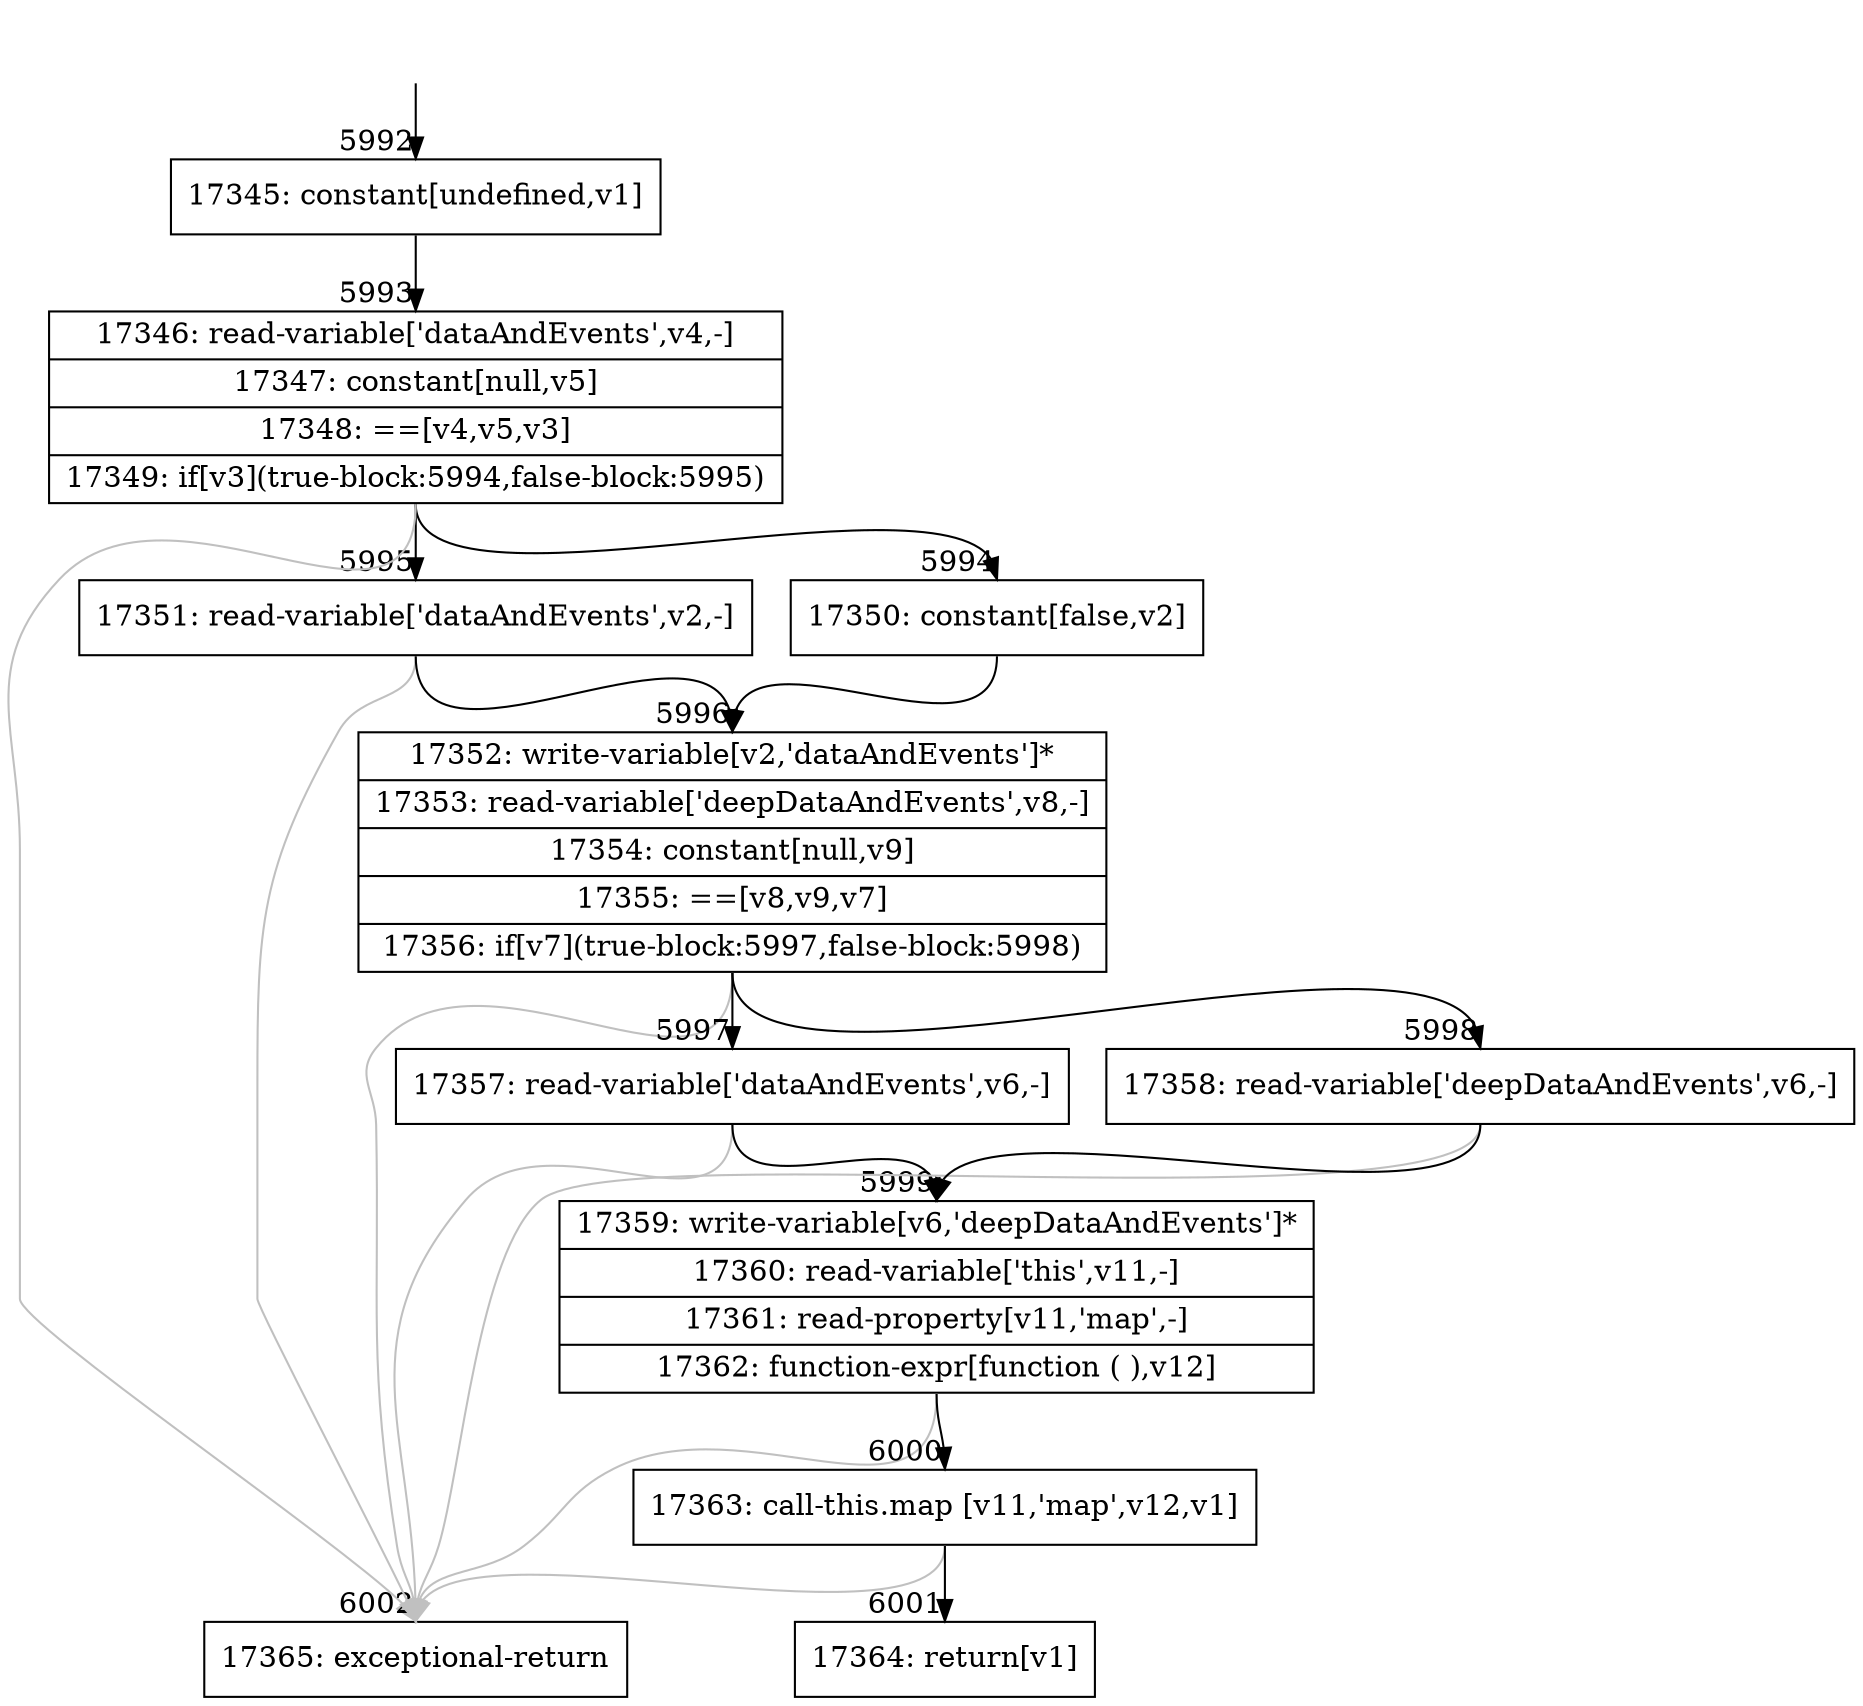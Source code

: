 digraph {
rankdir="TD"
BB_entry395[shape=none,label=""];
BB_entry395 -> BB5992 [tailport=s, headport=n, headlabel="    5992"]
BB5992 [shape=record label="{17345: constant[undefined,v1]}" ] 
BB5992 -> BB5993 [tailport=s, headport=n, headlabel="      5993"]
BB5993 [shape=record label="{17346: read-variable['dataAndEvents',v4,-]|17347: constant[null,v5]|17348: ==[v4,v5,v3]|17349: if[v3](true-block:5994,false-block:5995)}" ] 
BB5993 -> BB5994 [tailport=s, headport=n, headlabel="      5994"]
BB5993 -> BB5995 [tailport=s, headport=n, headlabel="      5995"]
BB5993 -> BB6002 [tailport=s, headport=n, color=gray, headlabel="      6002"]
BB5994 [shape=record label="{17350: constant[false,v2]}" ] 
BB5994 -> BB5996 [tailport=s, headport=n, headlabel="      5996"]
BB5995 [shape=record label="{17351: read-variable['dataAndEvents',v2,-]}" ] 
BB5995 -> BB5996 [tailport=s, headport=n]
BB5995 -> BB6002 [tailport=s, headport=n, color=gray]
BB5996 [shape=record label="{17352: write-variable[v2,'dataAndEvents']*|17353: read-variable['deepDataAndEvents',v8,-]|17354: constant[null,v9]|17355: ==[v8,v9,v7]|17356: if[v7](true-block:5997,false-block:5998)}" ] 
BB5996 -> BB5997 [tailport=s, headport=n, headlabel="      5997"]
BB5996 -> BB5998 [tailport=s, headport=n, headlabel="      5998"]
BB5996 -> BB6002 [tailport=s, headport=n, color=gray]
BB5997 [shape=record label="{17357: read-variable['dataAndEvents',v6,-]}" ] 
BB5997 -> BB5999 [tailport=s, headport=n, headlabel="      5999"]
BB5997 -> BB6002 [tailport=s, headport=n, color=gray]
BB5998 [shape=record label="{17358: read-variable['deepDataAndEvents',v6,-]}" ] 
BB5998 -> BB5999 [tailport=s, headport=n]
BB5998 -> BB6002 [tailport=s, headport=n, color=gray]
BB5999 [shape=record label="{17359: write-variable[v6,'deepDataAndEvents']*|17360: read-variable['this',v11,-]|17361: read-property[v11,'map',-]|17362: function-expr[function ( ),v12]}" ] 
BB5999 -> BB6000 [tailport=s, headport=n, headlabel="      6000"]
BB5999 -> BB6002 [tailport=s, headport=n, color=gray]
BB6000 [shape=record label="{17363: call-this.map [v11,'map',v12,v1]}" ] 
BB6000 -> BB6001 [tailport=s, headport=n, headlabel="      6001"]
BB6000 -> BB6002 [tailport=s, headport=n, color=gray]
BB6001 [shape=record label="{17364: return[v1]}" ] 
BB6002 [shape=record label="{17365: exceptional-return}" ] 
//#$~ 6033
}
